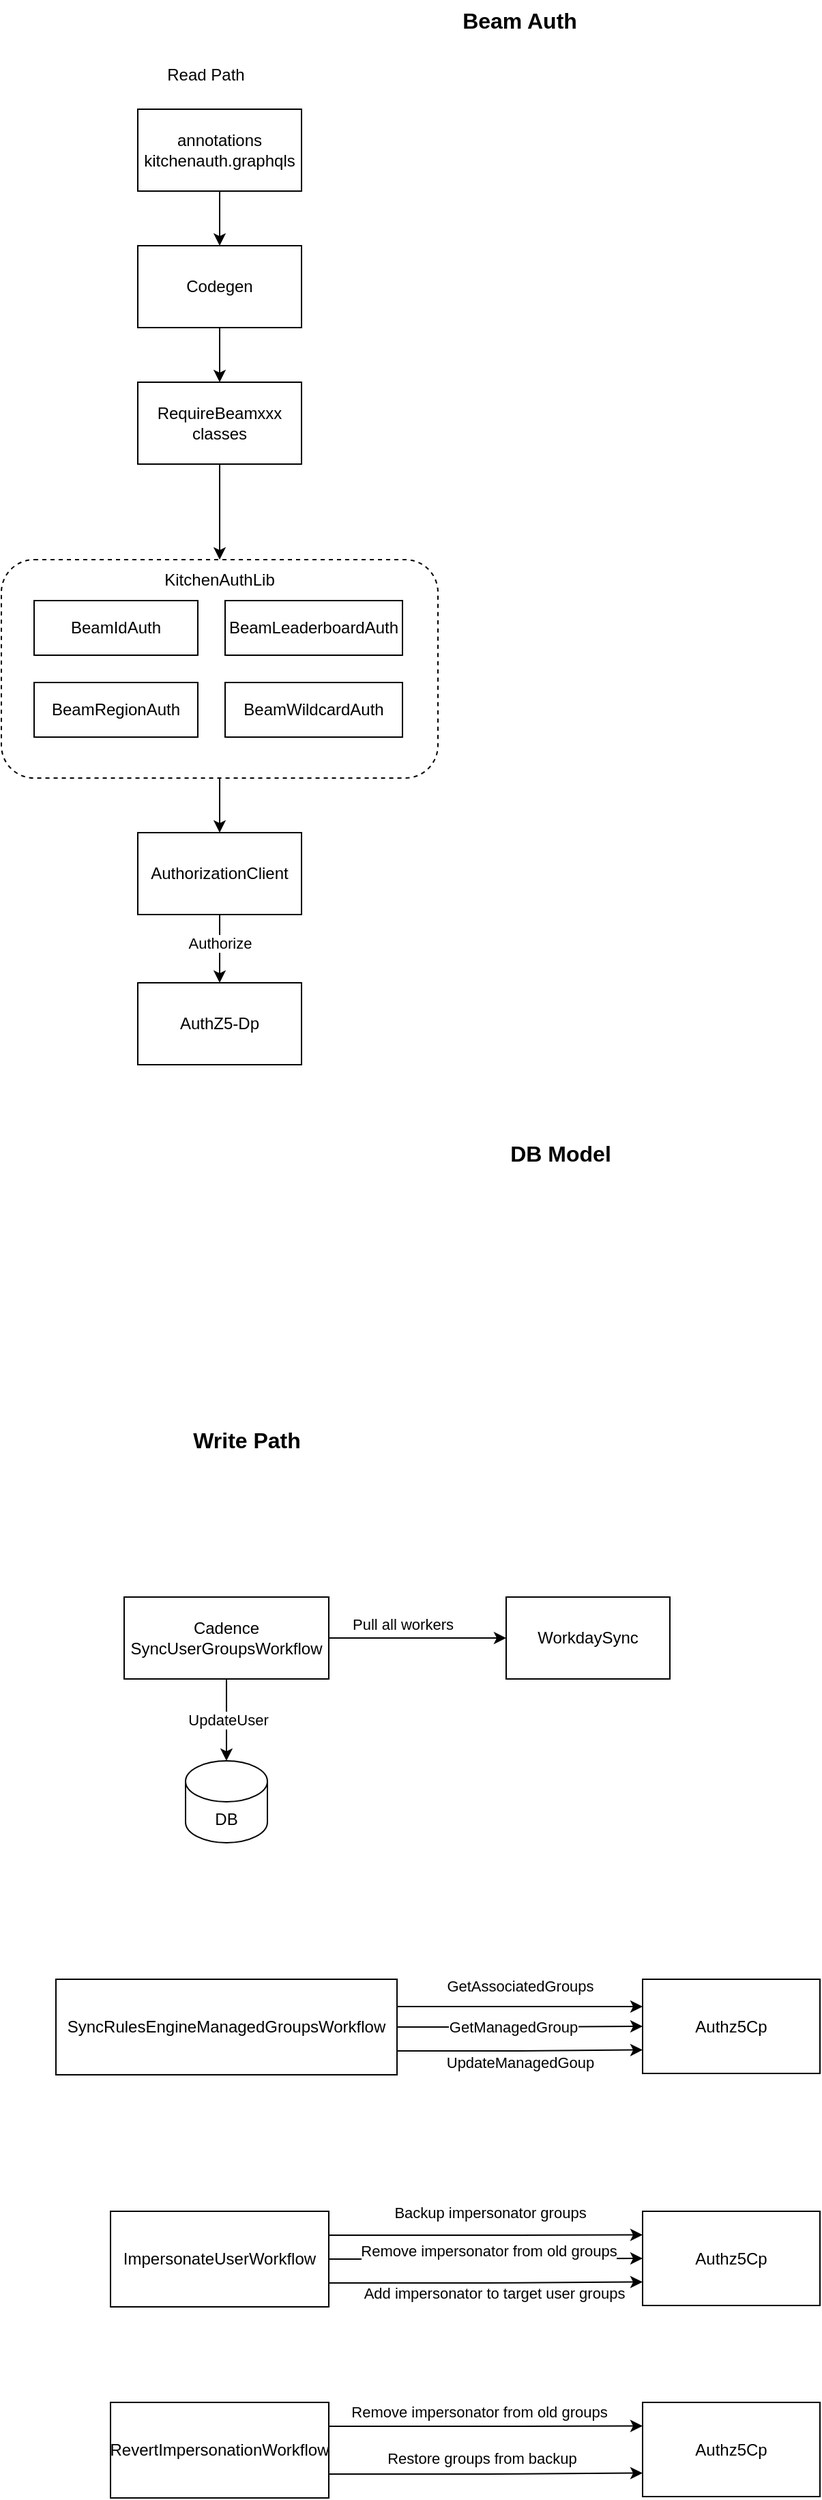<mxfile version="23.1.1" type="github">
  <diagram name="Page-1" id="SZ85hrHEJdvXRmAmFtXn">
    <mxGraphModel dx="776" dy="682" grid="1" gridSize="10" guides="1" tooltips="1" connect="1" arrows="1" fold="1" page="1" pageScale="1" pageWidth="850" pageHeight="1100" math="0" shadow="0">
      <root>
        <mxCell id="0" />
        <mxCell id="1" parent="0" />
        <mxCell id="W5UCEF_RRDmbueloPfdi-15" style="edgeStyle=orthogonalEdgeStyle;rounded=0;orthogonalLoop=1;jettySize=auto;html=1;exitX=0.5;exitY=1;exitDx=0;exitDy=0;entryX=0.5;entryY=0;entryDx=0;entryDy=0;" edge="1" parent="1" source="W5UCEF_RRDmbueloPfdi-9" target="W5UCEF_RRDmbueloPfdi-14">
          <mxGeometry relative="1" as="geometry" />
        </mxCell>
        <mxCell id="W5UCEF_RRDmbueloPfdi-9" value="" style="rounded=1;whiteSpace=wrap;html=1;dashed=1;" vertex="1" parent="1">
          <mxGeometry x="50" y="550" width="320" height="160" as="geometry" />
        </mxCell>
        <mxCell id="W5UCEF_RRDmbueloPfdi-4" style="edgeStyle=orthogonalEdgeStyle;rounded=0;orthogonalLoop=1;jettySize=auto;html=1;exitX=0.5;exitY=1;exitDx=0;exitDy=0;" edge="1" parent="1" source="W5UCEF_RRDmbueloPfdi-1" target="W5UCEF_RRDmbueloPfdi-3">
          <mxGeometry relative="1" as="geometry" />
        </mxCell>
        <mxCell id="W5UCEF_RRDmbueloPfdi-1" value="annotations&lt;br&gt;kitchenauth.graphqls" style="rounded=0;whiteSpace=wrap;html=1;" vertex="1" parent="1">
          <mxGeometry x="150" y="220" width="120" height="60" as="geometry" />
        </mxCell>
        <mxCell id="W5UCEF_RRDmbueloPfdi-2" value="&lt;b&gt;&lt;font style=&quot;font-size: 16px;&quot;&gt;Beam Auth&lt;/font&gt;&lt;/b&gt;" style="text;html=1;strokeColor=none;fillColor=none;align=center;verticalAlign=middle;whiteSpace=wrap;rounded=0;" vertex="1" parent="1">
          <mxGeometry x="340" y="140" width="180" height="30" as="geometry" />
        </mxCell>
        <mxCell id="W5UCEF_RRDmbueloPfdi-6" style="edgeStyle=orthogonalEdgeStyle;rounded=0;orthogonalLoop=1;jettySize=auto;html=1;exitX=0.5;exitY=1;exitDx=0;exitDy=0;entryX=0.5;entryY=0;entryDx=0;entryDy=0;" edge="1" parent="1" source="W5UCEF_RRDmbueloPfdi-3" target="W5UCEF_RRDmbueloPfdi-5">
          <mxGeometry relative="1" as="geometry" />
        </mxCell>
        <mxCell id="W5UCEF_RRDmbueloPfdi-3" value="Codegen" style="rounded=0;whiteSpace=wrap;html=1;" vertex="1" parent="1">
          <mxGeometry x="150" y="320" width="120" height="60" as="geometry" />
        </mxCell>
        <mxCell id="W5UCEF_RRDmbueloPfdi-13" style="edgeStyle=orthogonalEdgeStyle;rounded=0;orthogonalLoop=1;jettySize=auto;html=1;exitX=0.5;exitY=1;exitDx=0;exitDy=0;" edge="1" parent="1" source="W5UCEF_RRDmbueloPfdi-5" target="W5UCEF_RRDmbueloPfdi-9">
          <mxGeometry relative="1" as="geometry" />
        </mxCell>
        <mxCell id="W5UCEF_RRDmbueloPfdi-5" value="RequireBeamxxx&lt;br&gt;classes" style="rounded=0;whiteSpace=wrap;html=1;" vertex="1" parent="1">
          <mxGeometry x="150" y="420" width="120" height="60" as="geometry" />
        </mxCell>
        <mxCell id="W5UCEF_RRDmbueloPfdi-7" value="BeamIdAuth" style="rounded=0;whiteSpace=wrap;html=1;" vertex="1" parent="1">
          <mxGeometry x="74" y="580" width="120" height="40" as="geometry" />
        </mxCell>
        <mxCell id="W5UCEF_RRDmbueloPfdi-10" value="BeamLeaderboardAuth" style="rounded=0;whiteSpace=wrap;html=1;" vertex="1" parent="1">
          <mxGeometry x="214" y="580" width="130" height="40" as="geometry" />
        </mxCell>
        <mxCell id="W5UCEF_RRDmbueloPfdi-11" value="BeamRegionAuth" style="rounded=0;whiteSpace=wrap;html=1;" vertex="1" parent="1">
          <mxGeometry x="74" y="640" width="120" height="40" as="geometry" />
        </mxCell>
        <mxCell id="W5UCEF_RRDmbueloPfdi-12" value="BeamWildcardAuth" style="rounded=0;whiteSpace=wrap;html=1;" vertex="1" parent="1">
          <mxGeometry x="214" y="640" width="130" height="40" as="geometry" />
        </mxCell>
        <mxCell id="W5UCEF_RRDmbueloPfdi-17" style="edgeStyle=orthogonalEdgeStyle;rounded=0;orthogonalLoop=1;jettySize=auto;html=1;exitX=0.5;exitY=1;exitDx=0;exitDy=0;entryX=0.5;entryY=0;entryDx=0;entryDy=0;" edge="1" parent="1" source="W5UCEF_RRDmbueloPfdi-14" target="W5UCEF_RRDmbueloPfdi-16">
          <mxGeometry relative="1" as="geometry" />
        </mxCell>
        <mxCell id="W5UCEF_RRDmbueloPfdi-18" value="Authorize" style="edgeLabel;html=1;align=center;verticalAlign=middle;resizable=0;points=[];" vertex="1" connectable="0" parent="W5UCEF_RRDmbueloPfdi-17">
          <mxGeometry x="-0.167" y="4" relative="1" as="geometry">
            <mxPoint x="-4" as="offset" />
          </mxGeometry>
        </mxCell>
        <mxCell id="W5UCEF_RRDmbueloPfdi-14" value="AuthorizationClient" style="rounded=0;whiteSpace=wrap;html=1;" vertex="1" parent="1">
          <mxGeometry x="150" y="750" width="120" height="60" as="geometry" />
        </mxCell>
        <mxCell id="W5UCEF_RRDmbueloPfdi-16" value="AuthZ5-Dp" style="rounded=0;whiteSpace=wrap;html=1;" vertex="1" parent="1">
          <mxGeometry x="150" y="860" width="120" height="60" as="geometry" />
        </mxCell>
        <mxCell id="W5UCEF_RRDmbueloPfdi-19" value="KitchenAuthLib" style="text;html=1;strokeColor=none;fillColor=none;align=center;verticalAlign=middle;whiteSpace=wrap;rounded=0;" vertex="1" parent="1">
          <mxGeometry x="180" y="550" width="60" height="30" as="geometry" />
        </mxCell>
        <mxCell id="W5UCEF_RRDmbueloPfdi-20" value="Read Path" style="text;html=1;strokeColor=none;fillColor=none;align=center;verticalAlign=middle;whiteSpace=wrap;rounded=0;" vertex="1" parent="1">
          <mxGeometry x="170" y="180" width="60" height="30" as="geometry" />
        </mxCell>
        <mxCell id="W5UCEF_RRDmbueloPfdi-21" value="&lt;b&gt;&lt;font style=&quot;font-size: 16px;&quot;&gt;Write Path&lt;/font&gt;&lt;/b&gt;" style="text;html=1;strokeColor=none;fillColor=none;align=center;verticalAlign=middle;whiteSpace=wrap;rounded=0;" vertex="1" parent="1">
          <mxGeometry x="150" y="1180" width="160" height="30" as="geometry" />
        </mxCell>
        <mxCell id="W5UCEF_RRDmbueloPfdi-23" value="&lt;b&gt;&lt;font style=&quot;font-size: 16px;&quot;&gt;DB Model&lt;/font&gt;&lt;/b&gt;" style="text;html=1;strokeColor=none;fillColor=none;align=center;verticalAlign=middle;whiteSpace=wrap;rounded=0;" vertex="1" parent="1">
          <mxGeometry x="370" y="970" width="180" height="30" as="geometry" />
        </mxCell>
        <mxCell id="W5UCEF_RRDmbueloPfdi-26" style="edgeStyle=orthogonalEdgeStyle;rounded=0;orthogonalLoop=1;jettySize=auto;html=1;exitX=1;exitY=0.5;exitDx=0;exitDy=0;" edge="1" parent="1" source="W5UCEF_RRDmbueloPfdi-24" target="W5UCEF_RRDmbueloPfdi-25">
          <mxGeometry relative="1" as="geometry" />
        </mxCell>
        <mxCell id="W5UCEF_RRDmbueloPfdi-32" value="Pull all workers" style="edgeLabel;html=1;align=center;verticalAlign=middle;resizable=0;points=[];" vertex="1" connectable="0" parent="W5UCEF_RRDmbueloPfdi-26">
          <mxGeometry x="-0.191" y="-1" relative="1" as="geometry">
            <mxPoint x="1" y="-11" as="offset" />
          </mxGeometry>
        </mxCell>
        <mxCell id="W5UCEF_RRDmbueloPfdi-29" value="UpdateUser" style="edgeStyle=orthogonalEdgeStyle;rounded=0;orthogonalLoop=1;jettySize=auto;html=1;exitX=0.5;exitY=1;exitDx=0;exitDy=0;" edge="1" parent="1" source="W5UCEF_RRDmbueloPfdi-24">
          <mxGeometry relative="1" as="geometry">
            <mxPoint x="215" y="1430" as="targetPoint" />
          </mxGeometry>
        </mxCell>
        <mxCell id="W5UCEF_RRDmbueloPfdi-24" value="Cadence&lt;br&gt;SyncUserGroupsWorkflow" style="rounded=0;whiteSpace=wrap;html=1;" vertex="1" parent="1">
          <mxGeometry x="140" y="1310" width="150" height="60" as="geometry" />
        </mxCell>
        <mxCell id="W5UCEF_RRDmbueloPfdi-25" value="WorkdaySync" style="rounded=0;whiteSpace=wrap;html=1;" vertex="1" parent="1">
          <mxGeometry x="420" y="1310" width="120" height="60" as="geometry" />
        </mxCell>
        <mxCell id="W5UCEF_RRDmbueloPfdi-28" value="DB" style="shape=cylinder3;whiteSpace=wrap;html=1;boundedLbl=1;backgroundOutline=1;size=15;" vertex="1" parent="1">
          <mxGeometry x="185" y="1430" width="60" height="60" as="geometry" />
        </mxCell>
        <mxCell id="W5UCEF_RRDmbueloPfdi-36" style="edgeStyle=orthogonalEdgeStyle;rounded=0;orthogonalLoop=1;jettySize=auto;html=1;exitX=1;exitY=0.5;exitDx=0;exitDy=0;" edge="1" parent="1">
          <mxGeometry relative="1" as="geometry">
            <mxPoint x="340" y="1610" as="sourcePoint" />
            <mxPoint x="520" y="1610" as="targetPoint" />
          </mxGeometry>
        </mxCell>
        <mxCell id="W5UCEF_RRDmbueloPfdi-37" value="GetAssociatedGroups" style="edgeLabel;html=1;align=center;verticalAlign=middle;resizable=0;points=[];" vertex="1" connectable="0" parent="W5UCEF_RRDmbueloPfdi-36">
          <mxGeometry x="0.017" y="5" relative="1" as="geometry">
            <mxPoint x="-2" y="-10" as="offset" />
          </mxGeometry>
        </mxCell>
        <mxCell id="W5UCEF_RRDmbueloPfdi-38" style="edgeStyle=orthogonalEdgeStyle;rounded=0;orthogonalLoop=1;jettySize=auto;html=1;exitX=1;exitY=0.5;exitDx=0;exitDy=0;" edge="1" parent="1" source="W5UCEF_RRDmbueloPfdi-33" target="W5UCEF_RRDmbueloPfdi-35">
          <mxGeometry relative="1" as="geometry" />
        </mxCell>
        <mxCell id="W5UCEF_RRDmbueloPfdi-39" value="GetManagedGroup" style="edgeLabel;html=1;align=center;verticalAlign=middle;resizable=0;points=[];" vertex="1" connectable="0" parent="W5UCEF_RRDmbueloPfdi-38">
          <mxGeometry x="-0.116" y="2" relative="1" as="geometry">
            <mxPoint x="5" y="2" as="offset" />
          </mxGeometry>
        </mxCell>
        <mxCell id="W5UCEF_RRDmbueloPfdi-40" style="edgeStyle=orthogonalEdgeStyle;rounded=0;orthogonalLoop=1;jettySize=auto;html=1;exitX=1;exitY=0.75;exitDx=0;exitDy=0;entryX=0;entryY=0.75;entryDx=0;entryDy=0;" edge="1" parent="1" source="W5UCEF_RRDmbueloPfdi-33" target="W5UCEF_RRDmbueloPfdi-35">
          <mxGeometry relative="1" as="geometry" />
        </mxCell>
        <mxCell id="W5UCEF_RRDmbueloPfdi-41" value="UpdateManagedGoup" style="edgeLabel;html=1;align=center;verticalAlign=middle;resizable=0;points=[];" vertex="1" connectable="0" parent="W5UCEF_RRDmbueloPfdi-40">
          <mxGeometry x="-0.263" y="-2" relative="1" as="geometry">
            <mxPoint x="23" y="6" as="offset" />
          </mxGeometry>
        </mxCell>
        <mxCell id="W5UCEF_RRDmbueloPfdi-33" value="SyncRulesEngineManagedGroupsWorkflow" style="rounded=0;whiteSpace=wrap;html=1;" vertex="1" parent="1">
          <mxGeometry x="90" y="1590" width="250" height="70" as="geometry" />
        </mxCell>
        <mxCell id="W5UCEF_RRDmbueloPfdi-35" value="Authz5Cp" style="rounded=0;whiteSpace=wrap;html=1;" vertex="1" parent="1">
          <mxGeometry x="520" y="1590" width="130" height="69" as="geometry" />
        </mxCell>
        <mxCell id="W5UCEF_RRDmbueloPfdi-45" style="edgeStyle=orthogonalEdgeStyle;rounded=0;orthogonalLoop=1;jettySize=auto;html=1;exitX=1;exitY=0.25;exitDx=0;exitDy=0;entryX=0;entryY=0.25;entryDx=0;entryDy=0;" edge="1" parent="1" source="W5UCEF_RRDmbueloPfdi-42" target="W5UCEF_RRDmbueloPfdi-44">
          <mxGeometry relative="1" as="geometry" />
        </mxCell>
        <mxCell id="W5UCEF_RRDmbueloPfdi-46" value="Backup impersonator groups" style="edgeLabel;html=1;align=center;verticalAlign=middle;resizable=0;points=[];" vertex="1" connectable="0" parent="W5UCEF_RRDmbueloPfdi-45">
          <mxGeometry x="0.023" y="2" relative="1" as="geometry">
            <mxPoint y="-15" as="offset" />
          </mxGeometry>
        </mxCell>
        <mxCell id="W5UCEF_RRDmbueloPfdi-47" style="edgeStyle=orthogonalEdgeStyle;rounded=0;orthogonalLoop=1;jettySize=auto;html=1;exitX=1;exitY=0.5;exitDx=0;exitDy=0;entryX=0;entryY=0.5;entryDx=0;entryDy=0;" edge="1" parent="1" source="W5UCEF_RRDmbueloPfdi-42" target="W5UCEF_RRDmbueloPfdi-44">
          <mxGeometry relative="1" as="geometry" />
        </mxCell>
        <mxCell id="W5UCEF_RRDmbueloPfdi-48" value="Remove impersonator from old groups" style="edgeLabel;html=1;align=center;verticalAlign=middle;resizable=0;points=[];" vertex="1" connectable="0" parent="W5UCEF_RRDmbueloPfdi-47">
          <mxGeometry x="0.016" y="6" relative="1" as="geometry">
            <mxPoint as="offset" />
          </mxGeometry>
        </mxCell>
        <mxCell id="W5UCEF_RRDmbueloPfdi-49" style="edgeStyle=orthogonalEdgeStyle;rounded=0;orthogonalLoop=1;jettySize=auto;html=1;exitX=1;exitY=0.75;exitDx=0;exitDy=0;entryX=0;entryY=0.75;entryDx=0;entryDy=0;" edge="1" parent="1" source="W5UCEF_RRDmbueloPfdi-42" target="W5UCEF_RRDmbueloPfdi-44">
          <mxGeometry relative="1" as="geometry" />
        </mxCell>
        <mxCell id="W5UCEF_RRDmbueloPfdi-50" value="Add impersonator to target user groups" style="edgeLabel;html=1;align=center;verticalAlign=middle;resizable=0;points=[];" vertex="1" connectable="0" parent="W5UCEF_RRDmbueloPfdi-49">
          <mxGeometry x="0.051" y="1" relative="1" as="geometry">
            <mxPoint y="9" as="offset" />
          </mxGeometry>
        </mxCell>
        <mxCell id="W5UCEF_RRDmbueloPfdi-42" value="ImpersonateUserWorkflow" style="rounded=0;whiteSpace=wrap;html=1;" vertex="1" parent="1">
          <mxGeometry x="130" y="1760" width="160" height="70" as="geometry" />
        </mxCell>
        <mxCell id="W5UCEF_RRDmbueloPfdi-52" style="edgeStyle=orthogonalEdgeStyle;rounded=0;orthogonalLoop=1;jettySize=auto;html=1;exitX=1;exitY=0.25;exitDx=0;exitDy=0;entryX=0;entryY=0.25;entryDx=0;entryDy=0;" edge="1" parent="1" source="W5UCEF_RRDmbueloPfdi-43" target="W5UCEF_RRDmbueloPfdi-51">
          <mxGeometry relative="1" as="geometry" />
        </mxCell>
        <mxCell id="W5UCEF_RRDmbueloPfdi-53" value="Remove impersonator from old groups" style="edgeLabel;html=1;align=center;verticalAlign=middle;resizable=0;points=[];" vertex="1" connectable="0" parent="W5UCEF_RRDmbueloPfdi-52">
          <mxGeometry x="-0.048" y="4" relative="1" as="geometry">
            <mxPoint y="-7" as="offset" />
          </mxGeometry>
        </mxCell>
        <mxCell id="W5UCEF_RRDmbueloPfdi-54" style="edgeStyle=orthogonalEdgeStyle;rounded=0;orthogonalLoop=1;jettySize=auto;html=1;exitX=1;exitY=0.75;exitDx=0;exitDy=0;entryX=0;entryY=0.75;entryDx=0;entryDy=0;" edge="1" parent="1" source="W5UCEF_RRDmbueloPfdi-43" target="W5UCEF_RRDmbueloPfdi-51">
          <mxGeometry relative="1" as="geometry" />
        </mxCell>
        <mxCell id="W5UCEF_RRDmbueloPfdi-55" value="Restore groups from backup" style="edgeLabel;html=1;align=center;verticalAlign=middle;resizable=0;points=[];" vertex="1" connectable="0" parent="W5UCEF_RRDmbueloPfdi-54">
          <mxGeometry x="-0.033" y="2" relative="1" as="geometry">
            <mxPoint y="-10" as="offset" />
          </mxGeometry>
        </mxCell>
        <mxCell id="W5UCEF_RRDmbueloPfdi-43" value="RevertImpersonationWorkflow" style="rounded=0;whiteSpace=wrap;html=1;" vertex="1" parent="1">
          <mxGeometry x="130" y="1900" width="160" height="70" as="geometry" />
        </mxCell>
        <mxCell id="W5UCEF_RRDmbueloPfdi-44" value="Authz5Cp" style="rounded=0;whiteSpace=wrap;html=1;" vertex="1" parent="1">
          <mxGeometry x="520" y="1760" width="130" height="69" as="geometry" />
        </mxCell>
        <mxCell id="W5UCEF_RRDmbueloPfdi-51" value="Authz5Cp" style="rounded=0;whiteSpace=wrap;html=1;" vertex="1" parent="1">
          <mxGeometry x="520" y="1900" width="130" height="69" as="geometry" />
        </mxCell>
      </root>
    </mxGraphModel>
  </diagram>
</mxfile>
